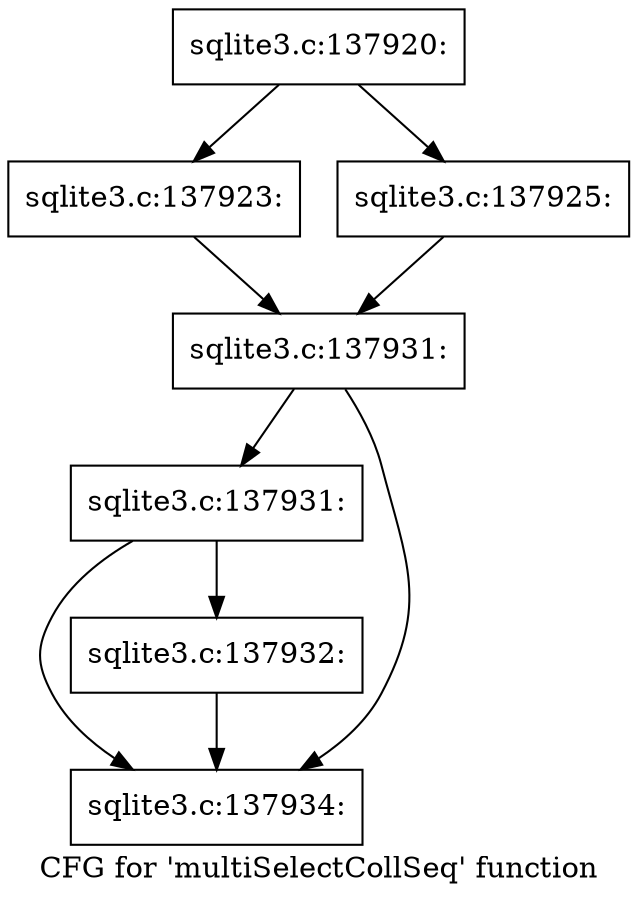 digraph "CFG for 'multiSelectCollSeq' function" {
	label="CFG for 'multiSelectCollSeq' function";

	Node0x55c0f9482090 [shape=record,label="{sqlite3.c:137920:}"];
	Node0x55c0f9482090 -> Node0x55c0f9486c70;
	Node0x55c0f9482090 -> Node0x55c0f9486d10;
	Node0x55c0f9486c70 [shape=record,label="{sqlite3.c:137923:}"];
	Node0x55c0f9486c70 -> Node0x55c0f9486cc0;
	Node0x55c0f9486d10 [shape=record,label="{sqlite3.c:137925:}"];
	Node0x55c0f9486d10 -> Node0x55c0f9486cc0;
	Node0x55c0f9486cc0 [shape=record,label="{sqlite3.c:137931:}"];
	Node0x55c0f9486cc0 -> Node0x55c0f9487ab0;
	Node0x55c0f9486cc0 -> Node0x55c0f9487a60;
	Node0x55c0f9487ab0 [shape=record,label="{sqlite3.c:137931:}"];
	Node0x55c0f9487ab0 -> Node0x55c0f9487a10;
	Node0x55c0f9487ab0 -> Node0x55c0f9487a60;
	Node0x55c0f9487a10 [shape=record,label="{sqlite3.c:137932:}"];
	Node0x55c0f9487a10 -> Node0x55c0f9487a60;
	Node0x55c0f9487a60 [shape=record,label="{sqlite3.c:137934:}"];
}
